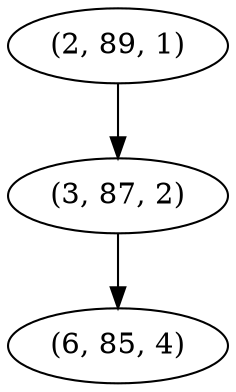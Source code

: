 digraph tree {
    "(2, 89, 1)";
    "(3, 87, 2)";
    "(6, 85, 4)";
    "(2, 89, 1)" -> "(3, 87, 2)";
    "(3, 87, 2)" -> "(6, 85, 4)";
}
